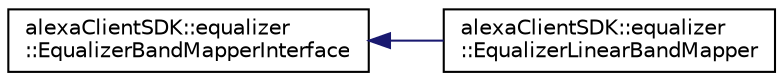 digraph "Graphical Class Hierarchy"
{
  edge [fontname="Helvetica",fontsize="10",labelfontname="Helvetica",labelfontsize="10"];
  node [fontname="Helvetica",fontsize="10",shape=record];
  rankdir="LR";
  Node1 [label="alexaClientSDK::equalizer\l::EqualizerBandMapperInterface",height=0.2,width=0.4,color="black", fillcolor="white", style="filled",URL="$classalexa_client_s_d_k_1_1equalizer_1_1_equalizer_band_mapper_interface.html"];
  Node1 -> Node2 [dir="back",color="midnightblue",fontsize="10",style="solid",fontname="Helvetica"];
  Node2 [label="alexaClientSDK::equalizer\l::EqualizerLinearBandMapper",height=0.2,width=0.4,color="black", fillcolor="white", style="filled",URL="$classalexa_client_s_d_k_1_1equalizer_1_1_equalizer_linear_band_mapper.html"];
}
